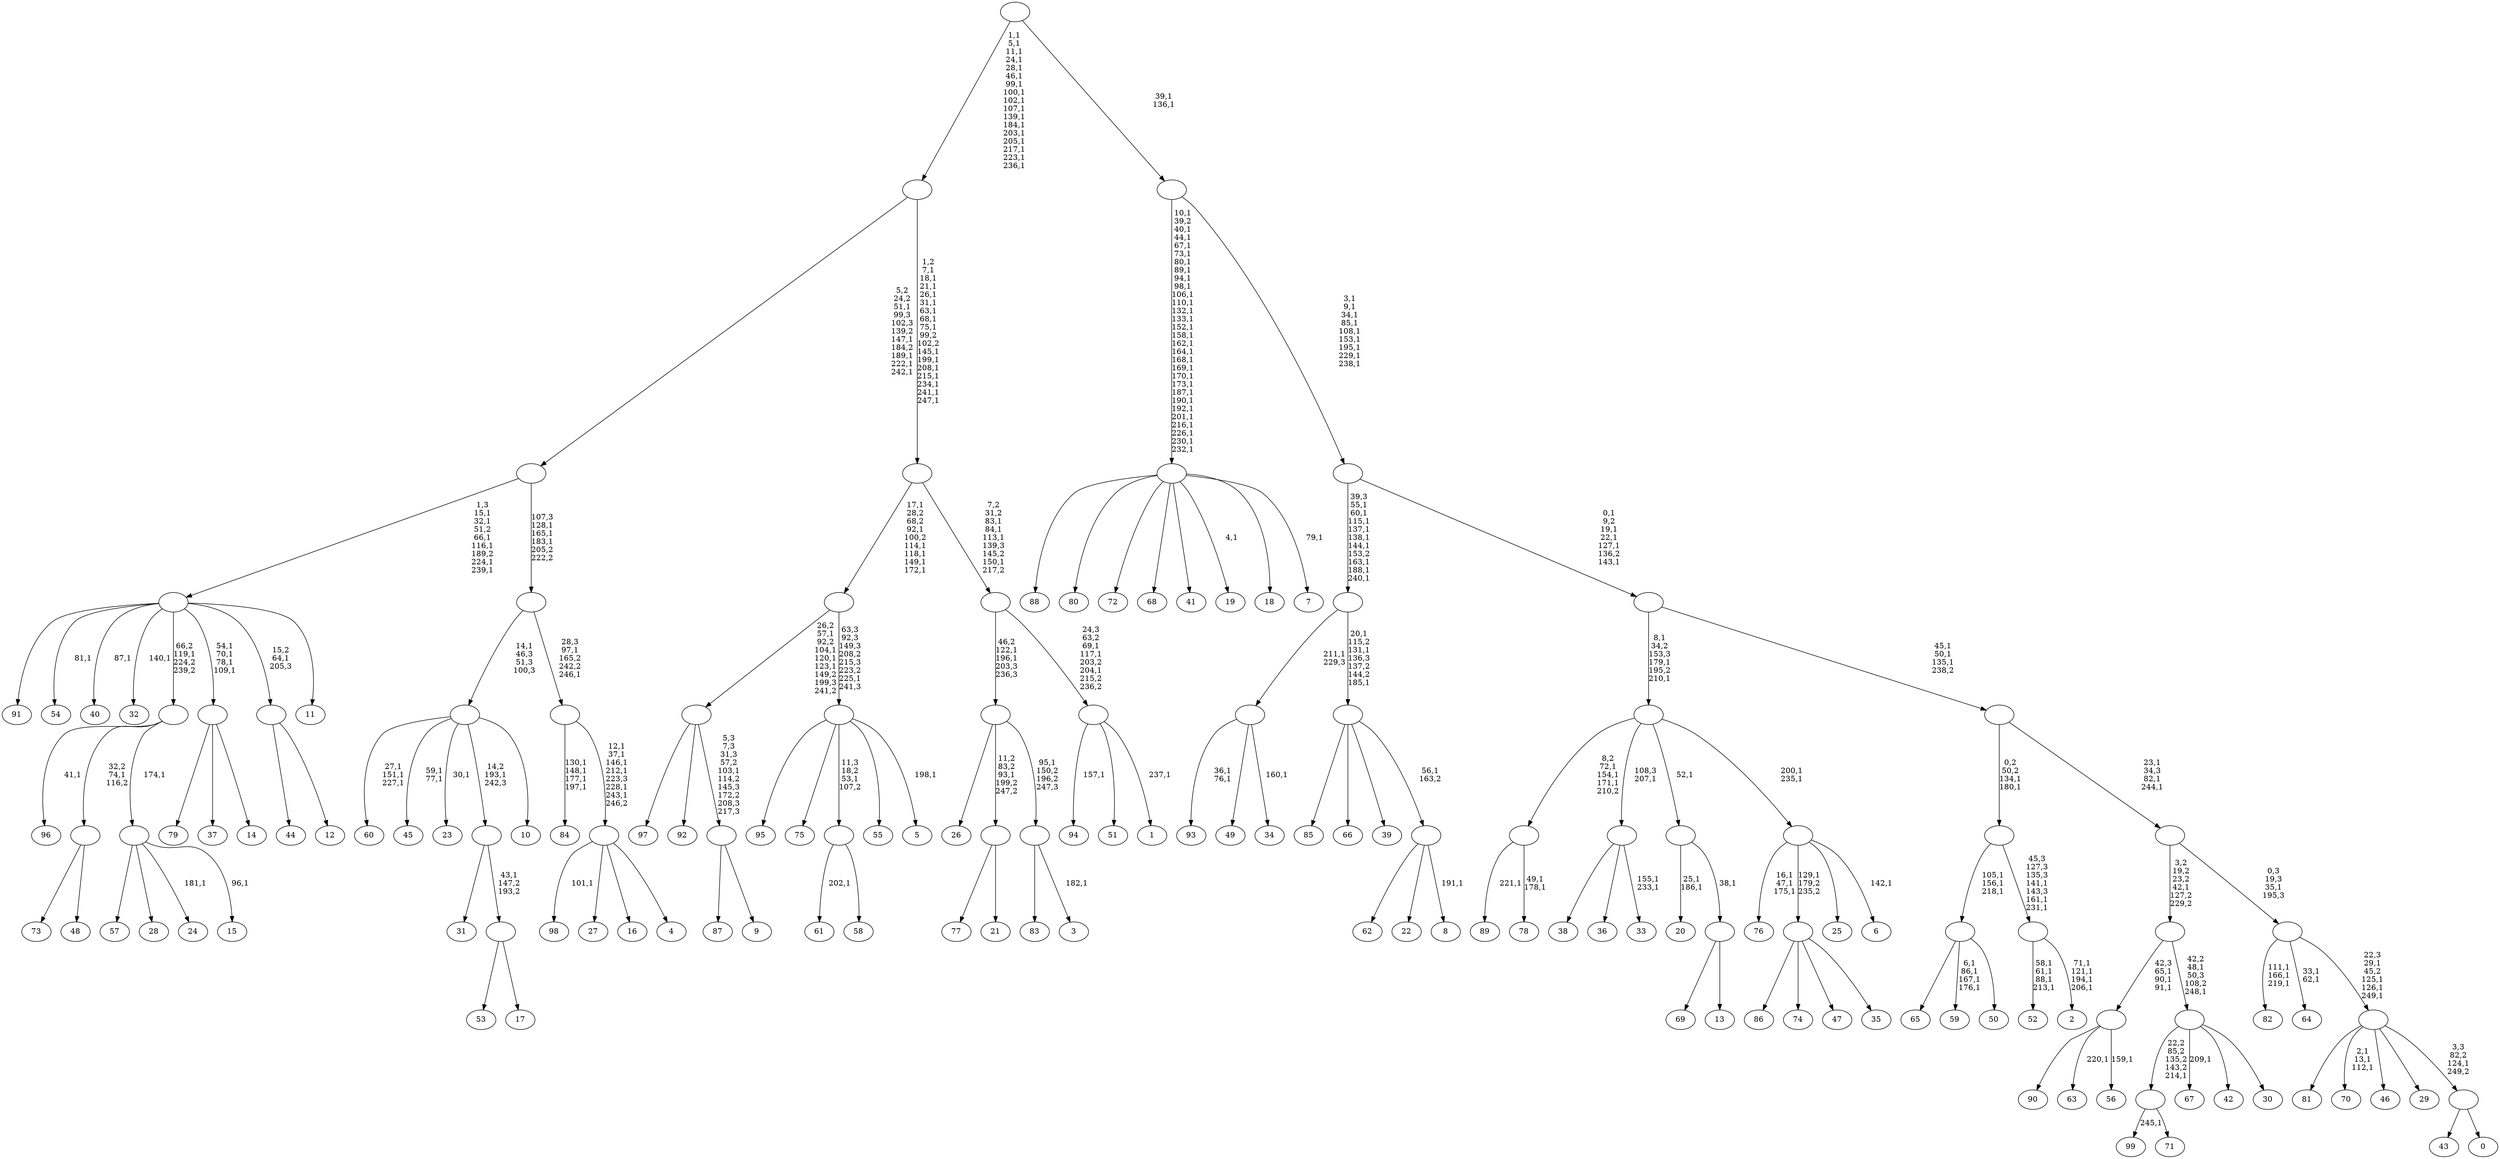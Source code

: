 digraph T {
	350 [label="99"]
	348 [label="98"]
	346 [label="97"]
	345 [label="96"]
	343 [label="95"]
	342 [label="94"]
	340 [label="93"]
	337 [label="92"]
	336 [label="91"]
	335 [label="90"]
	334 [label="89"]
	332 [label="88"]
	331 [label="87"]
	330 [label="86"]
	329 [label="85"]
	328 [label="84"]
	323 [label="83"]
	322 [label="82"]
	318 [label="81"]
	317 [label="80"]
	316 [label="79"]
	315 [label="78"]
	312 [label=""]
	309 [label="77"]
	308 [label="76"]
	304 [label="75"]
	303 [label="74"]
	302 [label="73"]
	301 [label="72"]
	300 [label="71"]
	299 [label=""]
	298 [label="70"]
	294 [label="69"]
	293 [label="68"]
	292 [label="67"]
	290 [label="66"]
	289 [label="65"]
	288 [label="64"]
	285 [label="63"]
	283 [label="62"]
	282 [label="61"]
	280 [label="60"]
	276 [label="59"]
	271 [label="58"]
	270 [label=""]
	269 [label="57"]
	268 [label="56"]
	266 [label=""]
	263 [label="55"]
	262 [label="54"]
	260 [label="53"]
	259 [label="52"]
	254 [label="51"]
	253 [label="50"]
	252 [label=""]
	249 [label="49"]
	248 [label="48"]
	247 [label=""]
	246 [label="47"]
	245 [label="46"]
	244 [label="45"]
	241 [label="44"]
	240 [label="43"]
	239 [label="42"]
	238 [label="41"]
	237 [label="40"]
	235 [label="39"]
	234 [label="38"]
	233 [label="37"]
	232 [label="36"]
	231 [label="35"]
	230 [label=""]
	229 [label="34"]
	227 [label=""]
	226 [label="33"]
	223 [label=""]
	222 [label="32"]
	220 [label="31"]
	219 [label="30"]
	218 [label=""]
	216 [label=""]
	215 [label="29"]
	214 [label="28"]
	213 [label="27"]
	212 [label="26"]
	211 [label="25"]
	210 [label="24"]
	208 [label="23"]
	206 [label="22"]
	205 [label="21"]
	204 [label=""]
	203 [label="20"]
	200 [label="19"]
	198 [label="18"]
	197 [label="17"]
	196 [label=""]
	195 [label=""]
	194 [label="16"]
	193 [label="15"]
	191 [label=""]
	190 [label=""]
	189 [label="14"]
	188 [label=""]
	184 [label="13"]
	183 [label=""]
	182 [label=""]
	181 [label="12"]
	180 [label=""]
	179 [label="11"]
	178 [label=""]
	172 [label="10"]
	171 [label=""]
	170 [label="9"]
	169 [label=""]
	168 [label=""]
	164 [label="8"]
	162 [label=""]
	161 [label=""]
	158 [label=""]
	149 [label="7"]
	147 [label=""]
	118 [label="6"]
	116 [label=""]
	114 [label=""]
	111 [label="5"]
	109 [label=""]
	108 [label=""]
	102 [label="4"]
	101 [label=""]
	95 [label=""]
	93 [label=""]
	90 [label=""]
	85 [label="3"]
	83 [label=""]
	82 [label=""]
	80 [label="2"]
	75 [label=""]
	72 [label=""]
	70 [label="1"]
	68 [label=""]
	65 [label=""]
	61 [label=""]
	46 [label=""]
	29 [label="0"]
	28 [label=""]
	27 [label=""]
	23 [label=""]
	22 [label=""]
	19 [label=""]
	16 [label=""]
	11 [label=""]
	2 [label=""]
	0 [label=""]
	312 -> 315 [label="49,1\n178,1"]
	312 -> 334 [label="221,1"]
	299 -> 350 [label="245,1"]
	299 -> 300 [label=""]
	270 -> 282 [label="202,1"]
	270 -> 271 [label=""]
	266 -> 268 [label="159,1"]
	266 -> 285 [label="220,1"]
	266 -> 335 [label=""]
	252 -> 276 [label="6,1\n86,1\n167,1\n176,1"]
	252 -> 289 [label=""]
	252 -> 253 [label=""]
	247 -> 302 [label=""]
	247 -> 248 [label=""]
	230 -> 330 [label=""]
	230 -> 303 [label=""]
	230 -> 246 [label=""]
	230 -> 231 [label=""]
	227 -> 229 [label="160,1"]
	227 -> 340 [label="36,1\n76,1"]
	227 -> 249 [label=""]
	223 -> 226 [label="155,1\n233,1"]
	223 -> 234 [label=""]
	223 -> 232 [label=""]
	218 -> 292 [label="209,1"]
	218 -> 299 [label="22,2\n85,2\n135,2\n143,2\n214,1"]
	218 -> 239 [label=""]
	218 -> 219 [label=""]
	216 -> 218 [label="42,2\n48,1\n50,3\n108,2\n248,1"]
	216 -> 266 [label="42,3\n65,1\n90,1\n91,1"]
	204 -> 309 [label=""]
	204 -> 205 [label=""]
	196 -> 260 [label=""]
	196 -> 197 [label=""]
	195 -> 220 [label=""]
	195 -> 196 [label="43,1\n147,2\n193,2"]
	191 -> 193 [label="96,1"]
	191 -> 210 [label="181,1"]
	191 -> 269 [label=""]
	191 -> 214 [label=""]
	190 -> 345 [label="41,1"]
	190 -> 247 [label="32,2\n74,1\n116,2"]
	190 -> 191 [label="174,1"]
	188 -> 316 [label=""]
	188 -> 233 [label=""]
	188 -> 189 [label=""]
	183 -> 294 [label=""]
	183 -> 184 [label=""]
	182 -> 203 [label="25,1\n186,1"]
	182 -> 183 [label="38,1"]
	180 -> 241 [label=""]
	180 -> 181 [label=""]
	178 -> 188 [label="54,1\n70,1\n78,1\n109,1"]
	178 -> 222 [label="140,1"]
	178 -> 237 [label="87,1"]
	178 -> 262 [label="81,1"]
	178 -> 336 [label=""]
	178 -> 190 [label="66,2\n119,1\n224,2\n239,2"]
	178 -> 180 [label="15,2\n64,1\n205,3"]
	178 -> 179 [label=""]
	171 -> 208 [label="30,1"]
	171 -> 244 [label="59,1\n77,1"]
	171 -> 280 [label="27,1\n151,1\n227,1"]
	171 -> 195 [label="14,2\n193,1\n242,3"]
	171 -> 172 [label=""]
	169 -> 331 [label=""]
	169 -> 170 [label=""]
	168 -> 346 [label=""]
	168 -> 337 [label=""]
	168 -> 169 [label="5,3\n7,3\n31,3\n57,2\n103,1\n114,2\n145,3\n172,2\n208,3\n217,3"]
	162 -> 164 [label="191,1"]
	162 -> 283 [label=""]
	162 -> 206 [label=""]
	161 -> 329 [label=""]
	161 -> 290 [label=""]
	161 -> 235 [label=""]
	161 -> 162 [label="56,1\n163,2"]
	158 -> 161 [label="20,1\n115,2\n131,1\n136,3\n137,2\n144,2\n185,1"]
	158 -> 227 [label="211,1\n229,3"]
	147 -> 149 [label="79,1"]
	147 -> 200 [label="4,1"]
	147 -> 332 [label=""]
	147 -> 317 [label=""]
	147 -> 301 [label=""]
	147 -> 293 [label=""]
	147 -> 238 [label=""]
	147 -> 198 [label=""]
	116 -> 118 [label="142,1"]
	116 -> 308 [label="16,1\n47,1\n175,1"]
	116 -> 230 [label="129,1\n179,2\n235,2"]
	116 -> 211 [label=""]
	114 -> 116 [label="200,1\n235,1"]
	114 -> 312 [label="8,2\n72,1\n154,1\n171,1\n210,2"]
	114 -> 223 [label="108,3\n207,1"]
	114 -> 182 [label="52,1"]
	109 -> 111 [label="198,1"]
	109 -> 343 [label=""]
	109 -> 304 [label=""]
	109 -> 270 [label="11,3\n18,2\n53,1\n107,2"]
	109 -> 263 [label=""]
	108 -> 168 [label="26,2\n57,1\n92,2\n104,1\n120,1\n123,1\n149,2\n199,3\n241,2"]
	108 -> 109 [label="63,3\n92,3\n149,3\n208,2\n215,3\n223,2\n225,1\n241,3"]
	101 -> 348 [label="101,1"]
	101 -> 213 [label=""]
	101 -> 194 [label=""]
	101 -> 102 [label=""]
	95 -> 101 [label="12,1\n37,1\n146,1\n212,1\n223,3\n228,1\n243,1\n246,2"]
	95 -> 328 [label="130,1\n148,1\n177,1\n197,1"]
	93 -> 95 [label="28,3\n97,1\n165,2\n242,2\n246,1"]
	93 -> 171 [label="14,1\n46,3\n51,3\n100,3"]
	90 -> 93 [label="107,3\n128,1\n165,1\n183,1\n205,2\n222,2"]
	90 -> 178 [label="1,3\n15,1\n32,1\n51,2\n66,1\n116,1\n189,2\n224,1\n239,1"]
	83 -> 85 [label="182,1"]
	83 -> 323 [label=""]
	82 -> 212 [label=""]
	82 -> 204 [label="11,2\n83,2\n93,1\n199,2\n247,2"]
	82 -> 83 [label="95,1\n150,2\n196,2\n247,3"]
	75 -> 80 [label="71,1\n121,1\n194,1\n206,1"]
	75 -> 259 [label="58,1\n61,1\n88,1\n213,1"]
	72 -> 75 [label="45,3\n127,3\n135,3\n141,1\n143,3\n161,1\n231,1"]
	72 -> 252 [label="105,1\n156,1\n218,1"]
	68 -> 70 [label="237,1"]
	68 -> 342 [label="157,1"]
	68 -> 254 [label=""]
	65 -> 68 [label="24,3\n63,2\n69,1\n117,1\n203,2\n204,1\n215,2\n236,2"]
	65 -> 82 [label="46,2\n122,1\n196,1\n203,3\n236,3"]
	61 -> 65 [label="7,2\n31,2\n83,1\n84,1\n113,1\n139,3\n145,2\n150,1\n217,2"]
	61 -> 108 [label="17,1\n28,2\n68,2\n92,1\n100,2\n114,1\n118,1\n149,1\n172,1"]
	46 -> 61 [label="1,2\n7,1\n18,1\n21,1\n26,1\n31,1\n63,1\n68,1\n75,1\n99,2\n102,2\n145,1\n199,1\n208,1\n215,1\n234,1\n241,1\n247,1"]
	46 -> 90 [label="5,2\n24,2\n51,1\n99,3\n102,3\n139,2\n147,1\n184,2\n189,1\n222,1\n242,1"]
	28 -> 240 [label=""]
	28 -> 29 [label=""]
	27 -> 298 [label="2,1\n13,1\n112,1"]
	27 -> 318 [label=""]
	27 -> 245 [label=""]
	27 -> 215 [label=""]
	27 -> 28 [label="3,3\n82,2\n124,1\n249,2"]
	23 -> 27 [label="22,3\n29,1\n45,2\n125,1\n126,1\n249,1"]
	23 -> 288 [label="33,1\n62,1"]
	23 -> 322 [label="111,1\n166,1\n219,1"]
	22 -> 216 [label="3,2\n19,2\n23,2\n42,1\n127,2\n229,2"]
	22 -> 23 [label="0,3\n19,3\n35,1\n195,3"]
	19 -> 22 [label="23,1\n34,3\n82,1\n244,1"]
	19 -> 72 [label="0,2\n50,2\n134,1\n180,1"]
	16 -> 19 [label="45,1\n50,1\n135,1\n238,2"]
	16 -> 114 [label="8,1\n34,2\n153,3\n179,1\n195,2\n210,1"]
	11 -> 16 [label="0,1\n9,2\n19,1\n22,1\n127,1\n136,2\n143,1"]
	11 -> 158 [label="39,3\n55,1\n60,1\n115,1\n137,1\n138,1\n144,1\n153,2\n163,1\n188,1\n240,1"]
	2 -> 11 [label="3,1\n9,1\n34,1\n85,1\n108,1\n153,1\n195,1\n229,1\n238,1"]
	2 -> 147 [label="10,1\n39,2\n40,1\n44,1\n67,1\n73,1\n80,1\n89,1\n94,1\n98,1\n106,1\n110,1\n132,1\n133,1\n152,1\n158,1\n162,1\n164,1\n168,1\n169,1\n170,1\n173,1\n187,1\n190,1\n192,1\n201,1\n216,1\n226,1\n230,1\n232,1"]
	0 -> 2 [label="39,1\n136,1"]
	0 -> 46 [label="1,1\n5,1\n11,1\n24,1\n28,1\n46,1\n99,1\n100,1\n102,1\n107,1\n139,1\n184,1\n203,1\n205,1\n217,1\n223,1\n236,1"]
}
